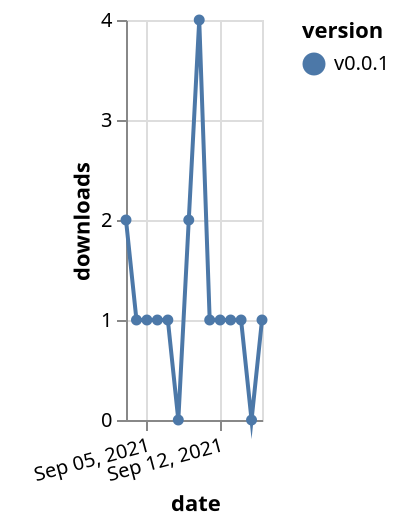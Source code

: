 {"$schema": "https://vega.github.io/schema/vega-lite/v5.json", "description": "A simple bar chart with embedded data.", "data": {"values": [{"date": "2021-09-03", "total": 184, "delta": 2, "version": "v0.0.1"}, {"date": "2021-09-04", "total": 185, "delta": 1, "version": "v0.0.1"}, {"date": "2021-09-05", "total": 186, "delta": 1, "version": "v0.0.1"}, {"date": "2021-09-06", "total": 187, "delta": 1, "version": "v0.0.1"}, {"date": "2021-09-07", "total": 188, "delta": 1, "version": "v0.0.1"}, {"date": "2021-09-08", "total": 188, "delta": 0, "version": "v0.0.1"}, {"date": "2021-09-09", "total": 190, "delta": 2, "version": "v0.0.1"}, {"date": "2021-09-10", "total": 194, "delta": 4, "version": "v0.0.1"}, {"date": "2021-09-11", "total": 195, "delta": 1, "version": "v0.0.1"}, {"date": "2021-09-12", "total": 196, "delta": 1, "version": "v0.0.1"}, {"date": "2021-09-13", "total": 197, "delta": 1, "version": "v0.0.1"}, {"date": "2021-09-14", "total": 198, "delta": 1, "version": "v0.0.1"}, {"date": "2021-09-15", "total": 198, "delta": 0, "version": "v0.0.1"}, {"date": "2021-09-16", "total": 199, "delta": 1, "version": "v0.0.1"}]}, "width": "container", "mark": {"type": "line", "point": {"filled": true}}, "encoding": {"x": {"field": "date", "type": "temporal", "timeUnit": "yearmonthdate", "title": "date", "axis": {"labelAngle": -15}}, "y": {"field": "delta", "type": "quantitative", "title": "downloads"}, "color": {"field": "version", "type": "nominal"}, "tooltip": {"field": "delta"}}}